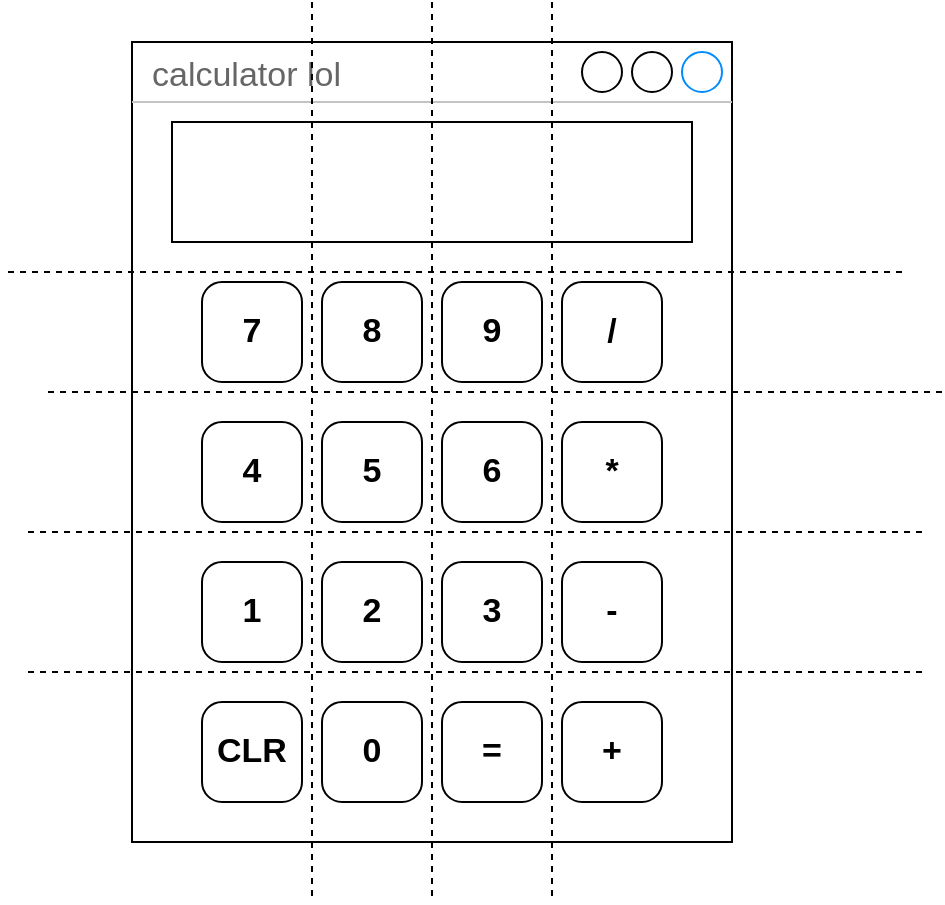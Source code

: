 <mxfile>
    <diagram id="FWe_Oa8NHgNfXHNerlQt" name="Page-1">
        <mxGraphModel dx="585" dy="513" grid="1" gridSize="10" guides="1" tooltips="1" connect="1" arrows="1" fold="1" page="1" pageScale="1" pageWidth="850" pageHeight="1100" math="0" shadow="0">
            <root>
                <mxCell id="0"/>
                <mxCell id="1" parent="0"/>
                <mxCell id="3" value="calculator lol" style="strokeWidth=1;shadow=0;dashed=0;align=center;html=1;shape=mxgraph.mockup.containers.window;align=left;verticalAlign=top;spacingLeft=8;strokeColor2=#008cff;strokeColor3=#c4c4c4;fontColor=#666666;mainText=;fontSize=17;labelBackgroundColor=none;whiteSpace=wrap;" parent="1" vertex="1">
                    <mxGeometry x="150" y="50" width="300" height="400" as="geometry"/>
                </mxCell>
                <mxCell id="4" value="" style="rounded=0;whiteSpace=wrap;html=1;" parent="1" vertex="1">
                    <mxGeometry x="170" y="90" width="260" height="60" as="geometry"/>
                </mxCell>
                <mxCell id="5" value="7" style="strokeWidth=1;shadow=0;dashed=0;align=center;html=1;shape=mxgraph.mockup.buttons.button;strokeColor=default;fontColor=#000000;mainText=;buttonStyle=round;fontSize=17;fontStyle=1;fillColor=none;whiteSpace=wrap;" parent="1" vertex="1">
                    <mxGeometry x="185" y="170" width="50" height="50" as="geometry"/>
                </mxCell>
                <mxCell id="6" value="8" style="strokeWidth=1;shadow=0;dashed=0;align=center;html=1;shape=mxgraph.mockup.buttons.button;strokeColor=default;fontColor=#000000;mainText=;buttonStyle=round;fontSize=17;fontStyle=1;fillColor=none;whiteSpace=wrap;" parent="1" vertex="1">
                    <mxGeometry x="245" y="170" width="50" height="50" as="geometry"/>
                </mxCell>
                <mxCell id="7" value="9" style="strokeWidth=1;shadow=0;dashed=0;align=center;html=1;shape=mxgraph.mockup.buttons.button;strokeColor=default;fontColor=#000000;mainText=;buttonStyle=round;fontSize=17;fontStyle=1;fillColor=none;whiteSpace=wrap;" parent="1" vertex="1">
                    <mxGeometry x="305" y="170" width="50" height="50" as="geometry"/>
                </mxCell>
                <mxCell id="8" value="/" style="strokeWidth=1;shadow=0;dashed=0;align=center;html=1;shape=mxgraph.mockup.buttons.button;strokeColor=default;fontColor=#000000;mainText=;buttonStyle=round;fontSize=17;fontStyle=1;fillColor=none;whiteSpace=wrap;" parent="1" vertex="1">
                    <mxGeometry x="365" y="170" width="50" height="50" as="geometry"/>
                </mxCell>
                <mxCell id="14" value="4" style="strokeWidth=1;shadow=0;dashed=0;align=center;html=1;shape=mxgraph.mockup.buttons.button;strokeColor=default;fontColor=#000000;mainText=;buttonStyle=round;fontSize=17;fontStyle=1;fillColor=none;whiteSpace=wrap;" parent="1" vertex="1">
                    <mxGeometry x="185" y="240" width="50" height="50" as="geometry"/>
                </mxCell>
                <mxCell id="15" value="5" style="strokeWidth=1;shadow=0;dashed=0;align=center;html=1;shape=mxgraph.mockup.buttons.button;strokeColor=default;fontColor=#000000;mainText=;buttonStyle=round;fontSize=17;fontStyle=1;fillColor=none;whiteSpace=wrap;" parent="1" vertex="1">
                    <mxGeometry x="245" y="240" width="50" height="50" as="geometry"/>
                </mxCell>
                <mxCell id="16" value="6" style="strokeWidth=1;shadow=0;dashed=0;align=center;html=1;shape=mxgraph.mockup.buttons.button;strokeColor=default;fontColor=#000000;mainText=;buttonStyle=round;fontSize=17;fontStyle=1;fillColor=none;whiteSpace=wrap;" parent="1" vertex="1">
                    <mxGeometry x="305" y="240" width="50" height="50" as="geometry"/>
                </mxCell>
                <mxCell id="17" value="*" style="strokeWidth=1;shadow=0;dashed=0;align=center;html=1;shape=mxgraph.mockup.buttons.button;strokeColor=default;fontColor=#000000;mainText=;buttonStyle=round;fontSize=17;fontStyle=1;fillColor=none;whiteSpace=wrap;" parent="1" vertex="1">
                    <mxGeometry x="365" y="240" width="50" height="50" as="geometry"/>
                </mxCell>
                <mxCell id="18" value="1" style="strokeWidth=1;shadow=0;dashed=0;align=center;html=1;shape=mxgraph.mockup.buttons.button;strokeColor=default;fontColor=#000000;mainText=;buttonStyle=round;fontSize=17;fontStyle=1;fillColor=none;whiteSpace=wrap;" parent="1" vertex="1">
                    <mxGeometry x="185" y="310" width="50" height="50" as="geometry"/>
                </mxCell>
                <mxCell id="19" value="2" style="strokeWidth=1;shadow=0;dashed=0;align=center;html=1;shape=mxgraph.mockup.buttons.button;strokeColor=default;fontColor=#000000;mainText=;buttonStyle=round;fontSize=17;fontStyle=1;fillColor=none;whiteSpace=wrap;" parent="1" vertex="1">
                    <mxGeometry x="245" y="310" width="50" height="50" as="geometry"/>
                </mxCell>
                <mxCell id="20" value="3" style="strokeWidth=1;shadow=0;dashed=0;align=center;html=1;shape=mxgraph.mockup.buttons.button;strokeColor=default;fontColor=#000000;mainText=;buttonStyle=round;fontSize=17;fontStyle=1;fillColor=none;whiteSpace=wrap;" parent="1" vertex="1">
                    <mxGeometry x="305" y="310" width="50" height="50" as="geometry"/>
                </mxCell>
                <mxCell id="21" value="-" style="strokeWidth=1;shadow=0;dashed=0;align=center;html=1;shape=mxgraph.mockup.buttons.button;strokeColor=default;fontColor=#000000;mainText=;buttonStyle=round;fontSize=17;fontStyle=1;fillColor=none;whiteSpace=wrap;" parent="1" vertex="1">
                    <mxGeometry x="365" y="310" width="50" height="50" as="geometry"/>
                </mxCell>
                <mxCell id="26" value="CLR" style="strokeWidth=1;shadow=0;dashed=0;align=center;html=1;shape=mxgraph.mockup.buttons.button;strokeColor=default;fontColor=#000000;mainText=;buttonStyle=round;fontSize=17;fontStyle=1;fillColor=none;whiteSpace=wrap;" parent="1" vertex="1">
                    <mxGeometry x="185" y="380" width="50" height="50" as="geometry"/>
                </mxCell>
                <mxCell id="27" value="0" style="strokeWidth=1;shadow=0;dashed=0;align=center;html=1;shape=mxgraph.mockup.buttons.button;strokeColor=default;fontColor=#000000;mainText=;buttonStyle=round;fontSize=17;fontStyle=1;fillColor=none;whiteSpace=wrap;" parent="1" vertex="1">
                    <mxGeometry x="245" y="380" width="50" height="50" as="geometry"/>
                </mxCell>
                <mxCell id="28" value="=" style="strokeWidth=1;shadow=0;dashed=0;align=center;html=1;shape=mxgraph.mockup.buttons.button;strokeColor=default;fontColor=#000000;mainText=;buttonStyle=round;fontSize=17;fontStyle=1;fillColor=none;whiteSpace=wrap;" parent="1" vertex="1">
                    <mxGeometry x="305" y="380" width="50" height="50" as="geometry"/>
                </mxCell>
                <mxCell id="29" value="+" style="strokeWidth=1;shadow=0;dashed=0;align=center;html=1;shape=mxgraph.mockup.buttons.button;strokeColor=default;fontColor=#000000;mainText=;buttonStyle=round;fontSize=17;fontStyle=1;fillColor=none;whiteSpace=wrap;" parent="1" vertex="1">
                    <mxGeometry x="365" y="380" width="50" height="50" as="geometry"/>
                </mxCell>
                <mxCell id="30" value="" style="line;strokeWidth=1;direction=south;html=1;perimeter=backbonePerimeter;points=[];outlineConnect=0;dashed=1;" vertex="1" parent="1">
                    <mxGeometry x="235" y="30" width="10" height="450" as="geometry"/>
                </mxCell>
                <mxCell id="31" value="" style="line;strokeWidth=1;direction=south;html=1;perimeter=backbonePerimeter;points=[];outlineConnect=0;dashed=1;" vertex="1" parent="1">
                    <mxGeometry x="295" y="30" width="10" height="450" as="geometry"/>
                </mxCell>
                <mxCell id="32" value="" style="line;strokeWidth=1;direction=south;html=1;perimeter=backbonePerimeter;points=[];outlineConnect=0;dashed=1;" vertex="1" parent="1">
                    <mxGeometry x="355" y="30" width="10" height="450" as="geometry"/>
                </mxCell>
                <mxCell id="33" value="" style="line;strokeWidth=1;direction=south;html=1;perimeter=backbonePerimeter;points=[];outlineConnect=0;dashed=1;rotation=90;" vertex="1" parent="1">
                    <mxGeometry x="325" width="10" height="450" as="geometry"/>
                </mxCell>
                <mxCell id="34" value="" style="line;strokeWidth=1;direction=south;html=1;perimeter=backbonePerimeter;points=[];outlineConnect=0;dashed=1;rotation=90;" vertex="1" parent="1">
                    <mxGeometry x="315" y="70" width="10" height="450" as="geometry"/>
                </mxCell>
                <mxCell id="35" value="" style="line;strokeWidth=1;direction=south;html=1;perimeter=backbonePerimeter;points=[];outlineConnect=0;dashed=1;rotation=90;" vertex="1" parent="1">
                    <mxGeometry x="315" y="140" width="10" height="450" as="geometry"/>
                </mxCell>
                <mxCell id="36" value="" style="line;strokeWidth=1;direction=south;html=1;perimeter=backbonePerimeter;points=[];outlineConnect=0;dashed=1;rotation=90;" vertex="1" parent="1">
                    <mxGeometry x="305" y="-60" width="10" height="450" as="geometry"/>
                </mxCell>
            </root>
        </mxGraphModel>
    </diagram>
</mxfile>